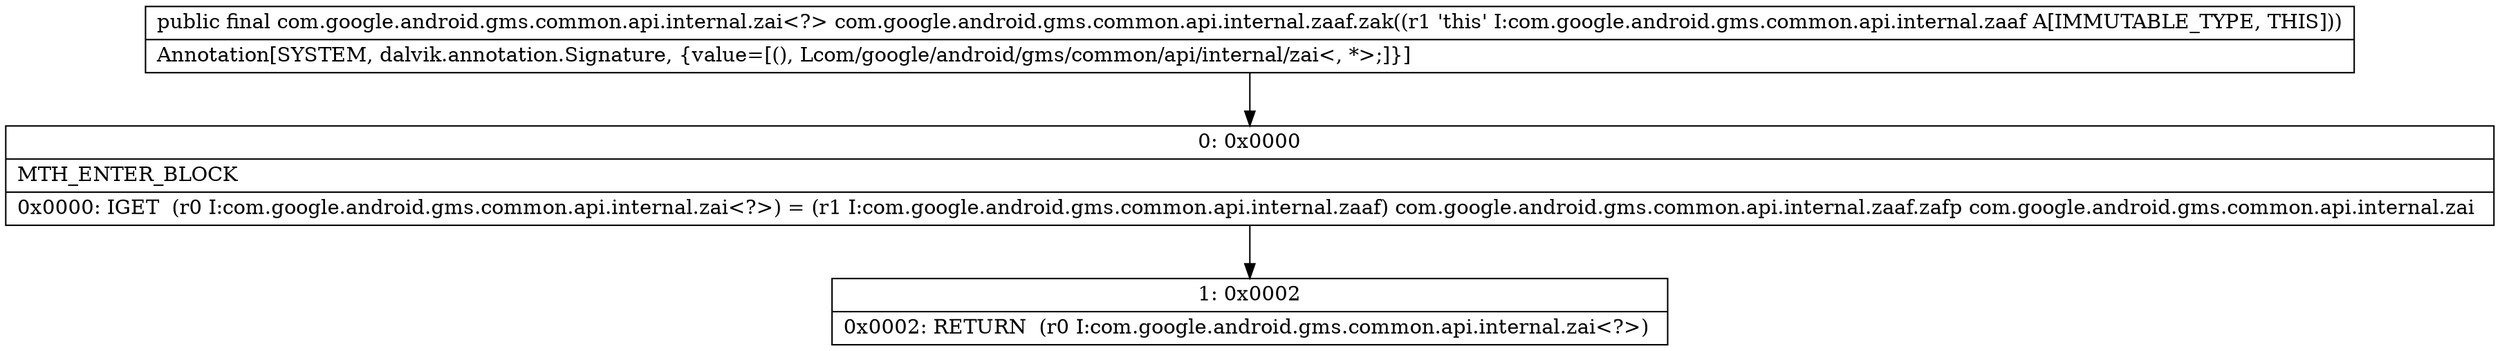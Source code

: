 digraph "CFG forcom.google.android.gms.common.api.internal.zaaf.zak()Lcom\/google\/android\/gms\/common\/api\/internal\/zai;" {
Node_0 [shape=record,label="{0\:\ 0x0000|MTH_ENTER_BLOCK\l|0x0000: IGET  (r0 I:com.google.android.gms.common.api.internal.zai\<?\>) = (r1 I:com.google.android.gms.common.api.internal.zaaf) com.google.android.gms.common.api.internal.zaaf.zafp com.google.android.gms.common.api.internal.zai \l}"];
Node_1 [shape=record,label="{1\:\ 0x0002|0x0002: RETURN  (r0 I:com.google.android.gms.common.api.internal.zai\<?\>) \l}"];
MethodNode[shape=record,label="{public final com.google.android.gms.common.api.internal.zai\<?\> com.google.android.gms.common.api.internal.zaaf.zak((r1 'this' I:com.google.android.gms.common.api.internal.zaaf A[IMMUTABLE_TYPE, THIS]))  | Annotation[SYSTEM, dalvik.annotation.Signature, \{value=[(), Lcom\/google\/android\/gms\/common\/api\/internal\/zai\<, *\>;]\}]\l}"];
MethodNode -> Node_0;
Node_0 -> Node_1;
}

